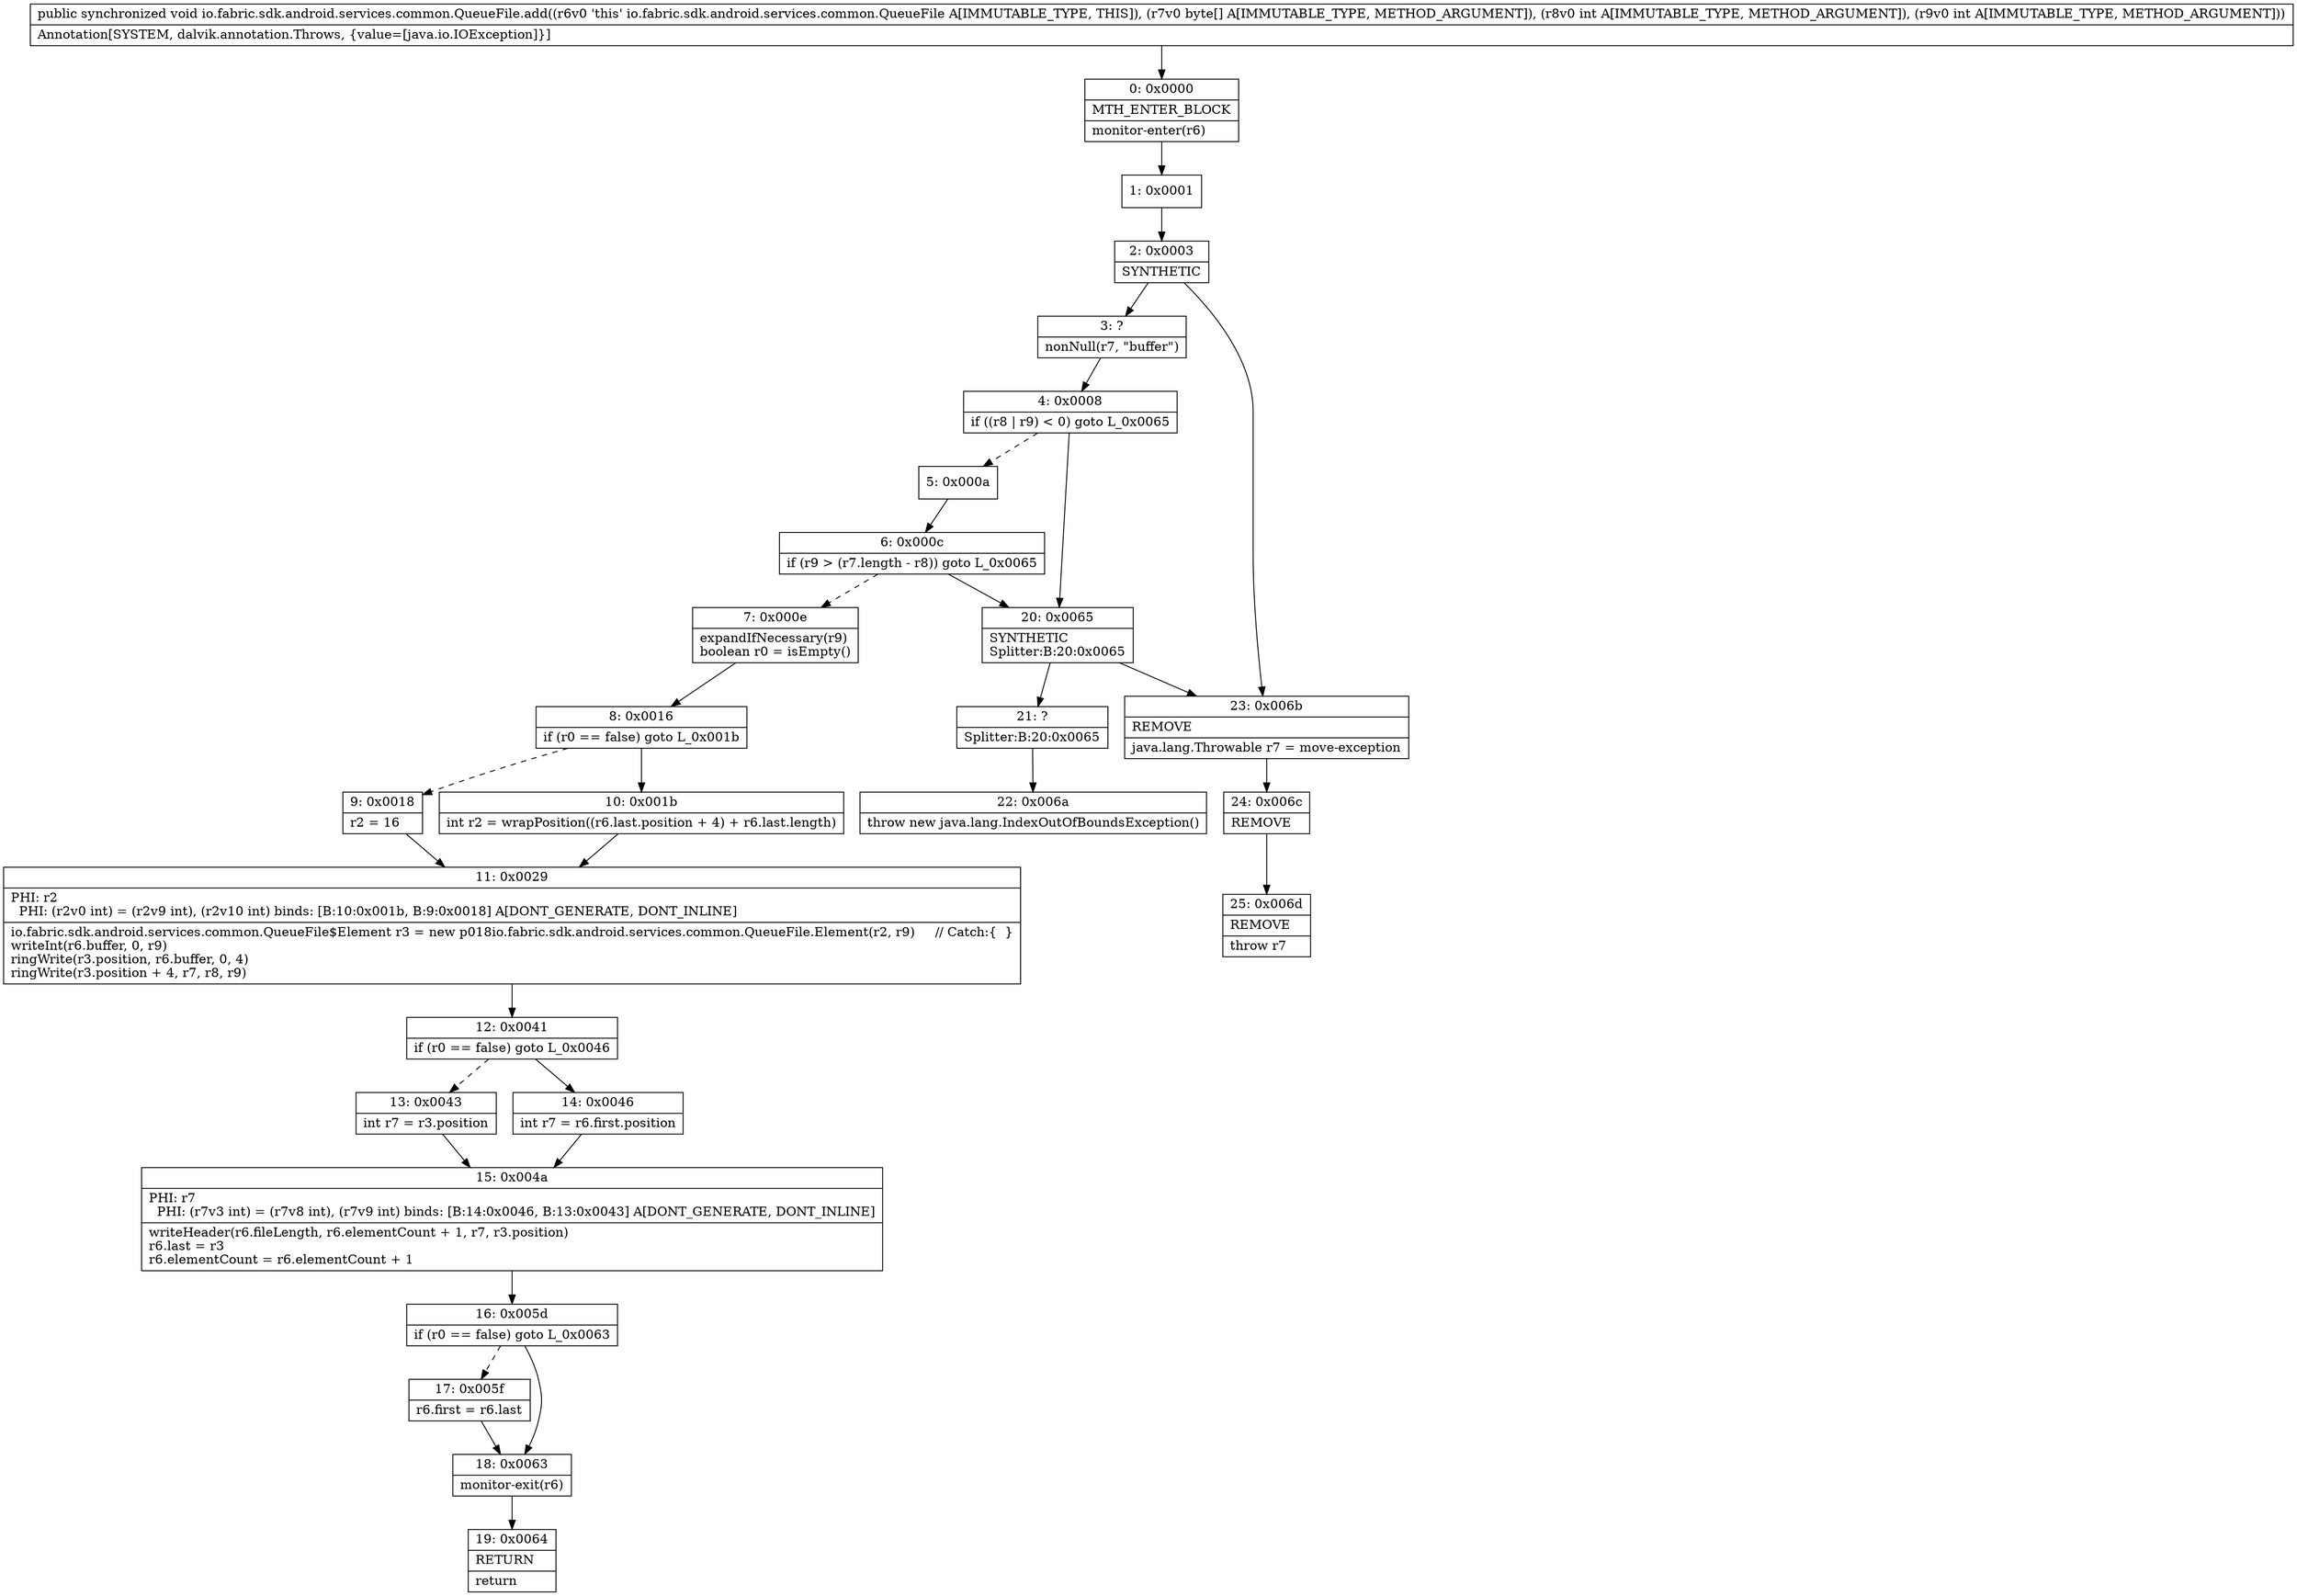 digraph "CFG forio.fabric.sdk.android.services.common.QueueFile.add([BII)V" {
Node_0 [shape=record,label="{0\:\ 0x0000|MTH_ENTER_BLOCK\l|monitor\-enter(r6)\l}"];
Node_1 [shape=record,label="{1\:\ 0x0001}"];
Node_2 [shape=record,label="{2\:\ 0x0003|SYNTHETIC\l}"];
Node_3 [shape=record,label="{3\:\ ?|nonNull(r7, \"buffer\")\l}"];
Node_4 [shape=record,label="{4\:\ 0x0008|if ((r8 \| r9) \< 0) goto L_0x0065\l}"];
Node_5 [shape=record,label="{5\:\ 0x000a}"];
Node_6 [shape=record,label="{6\:\ 0x000c|if (r9 \> (r7.length \- r8)) goto L_0x0065\l}"];
Node_7 [shape=record,label="{7\:\ 0x000e|expandIfNecessary(r9)\lboolean r0 = isEmpty()\l}"];
Node_8 [shape=record,label="{8\:\ 0x0016|if (r0 == false) goto L_0x001b\l}"];
Node_9 [shape=record,label="{9\:\ 0x0018|r2 = 16\l}"];
Node_10 [shape=record,label="{10\:\ 0x001b|int r2 = wrapPosition((r6.last.position + 4) + r6.last.length)\l}"];
Node_11 [shape=record,label="{11\:\ 0x0029|PHI: r2 \l  PHI: (r2v0 int) = (r2v9 int), (r2v10 int) binds: [B:10:0x001b, B:9:0x0018] A[DONT_GENERATE, DONT_INLINE]\l|io.fabric.sdk.android.services.common.QueueFile$Element r3 = new p018io.fabric.sdk.android.services.common.QueueFile.Element(r2, r9)     \/\/ Catch:\{  \}\lwriteInt(r6.buffer, 0, r9)\lringWrite(r3.position, r6.buffer, 0, 4)\lringWrite(r3.position + 4, r7, r8, r9)\l}"];
Node_12 [shape=record,label="{12\:\ 0x0041|if (r0 == false) goto L_0x0046\l}"];
Node_13 [shape=record,label="{13\:\ 0x0043|int r7 = r3.position\l}"];
Node_14 [shape=record,label="{14\:\ 0x0046|int r7 = r6.first.position\l}"];
Node_15 [shape=record,label="{15\:\ 0x004a|PHI: r7 \l  PHI: (r7v3 int) = (r7v8 int), (r7v9 int) binds: [B:14:0x0046, B:13:0x0043] A[DONT_GENERATE, DONT_INLINE]\l|writeHeader(r6.fileLength, r6.elementCount + 1, r7, r3.position)\lr6.last = r3\lr6.elementCount = r6.elementCount + 1\l}"];
Node_16 [shape=record,label="{16\:\ 0x005d|if (r0 == false) goto L_0x0063\l}"];
Node_17 [shape=record,label="{17\:\ 0x005f|r6.first = r6.last\l}"];
Node_18 [shape=record,label="{18\:\ 0x0063|monitor\-exit(r6)\l}"];
Node_19 [shape=record,label="{19\:\ 0x0064|RETURN\l|return\l}"];
Node_20 [shape=record,label="{20\:\ 0x0065|SYNTHETIC\lSplitter:B:20:0x0065\l}"];
Node_21 [shape=record,label="{21\:\ ?|Splitter:B:20:0x0065\l}"];
Node_22 [shape=record,label="{22\:\ 0x006a|throw new java.lang.IndexOutOfBoundsException()\l}"];
Node_23 [shape=record,label="{23\:\ 0x006b|REMOVE\l|java.lang.Throwable r7 = move\-exception\l}"];
Node_24 [shape=record,label="{24\:\ 0x006c|REMOVE\l}"];
Node_25 [shape=record,label="{25\:\ 0x006d|REMOVE\l|throw r7\l}"];
MethodNode[shape=record,label="{public synchronized void io.fabric.sdk.android.services.common.QueueFile.add((r6v0 'this' io.fabric.sdk.android.services.common.QueueFile A[IMMUTABLE_TYPE, THIS]), (r7v0 byte[] A[IMMUTABLE_TYPE, METHOD_ARGUMENT]), (r8v0 int A[IMMUTABLE_TYPE, METHOD_ARGUMENT]), (r9v0 int A[IMMUTABLE_TYPE, METHOD_ARGUMENT]))  | Annotation[SYSTEM, dalvik.annotation.Throws, \{value=[java.io.IOException]\}]\l}"];
MethodNode -> Node_0;
Node_0 -> Node_1;
Node_1 -> Node_2;
Node_2 -> Node_3;
Node_2 -> Node_23;
Node_3 -> Node_4;
Node_4 -> Node_5[style=dashed];
Node_4 -> Node_20;
Node_5 -> Node_6;
Node_6 -> Node_7[style=dashed];
Node_6 -> Node_20;
Node_7 -> Node_8;
Node_8 -> Node_9[style=dashed];
Node_8 -> Node_10;
Node_9 -> Node_11;
Node_10 -> Node_11;
Node_11 -> Node_12;
Node_12 -> Node_13[style=dashed];
Node_12 -> Node_14;
Node_13 -> Node_15;
Node_14 -> Node_15;
Node_15 -> Node_16;
Node_16 -> Node_17[style=dashed];
Node_16 -> Node_18;
Node_17 -> Node_18;
Node_18 -> Node_19;
Node_20 -> Node_21;
Node_20 -> Node_23;
Node_21 -> Node_22;
Node_23 -> Node_24;
Node_24 -> Node_25;
}

